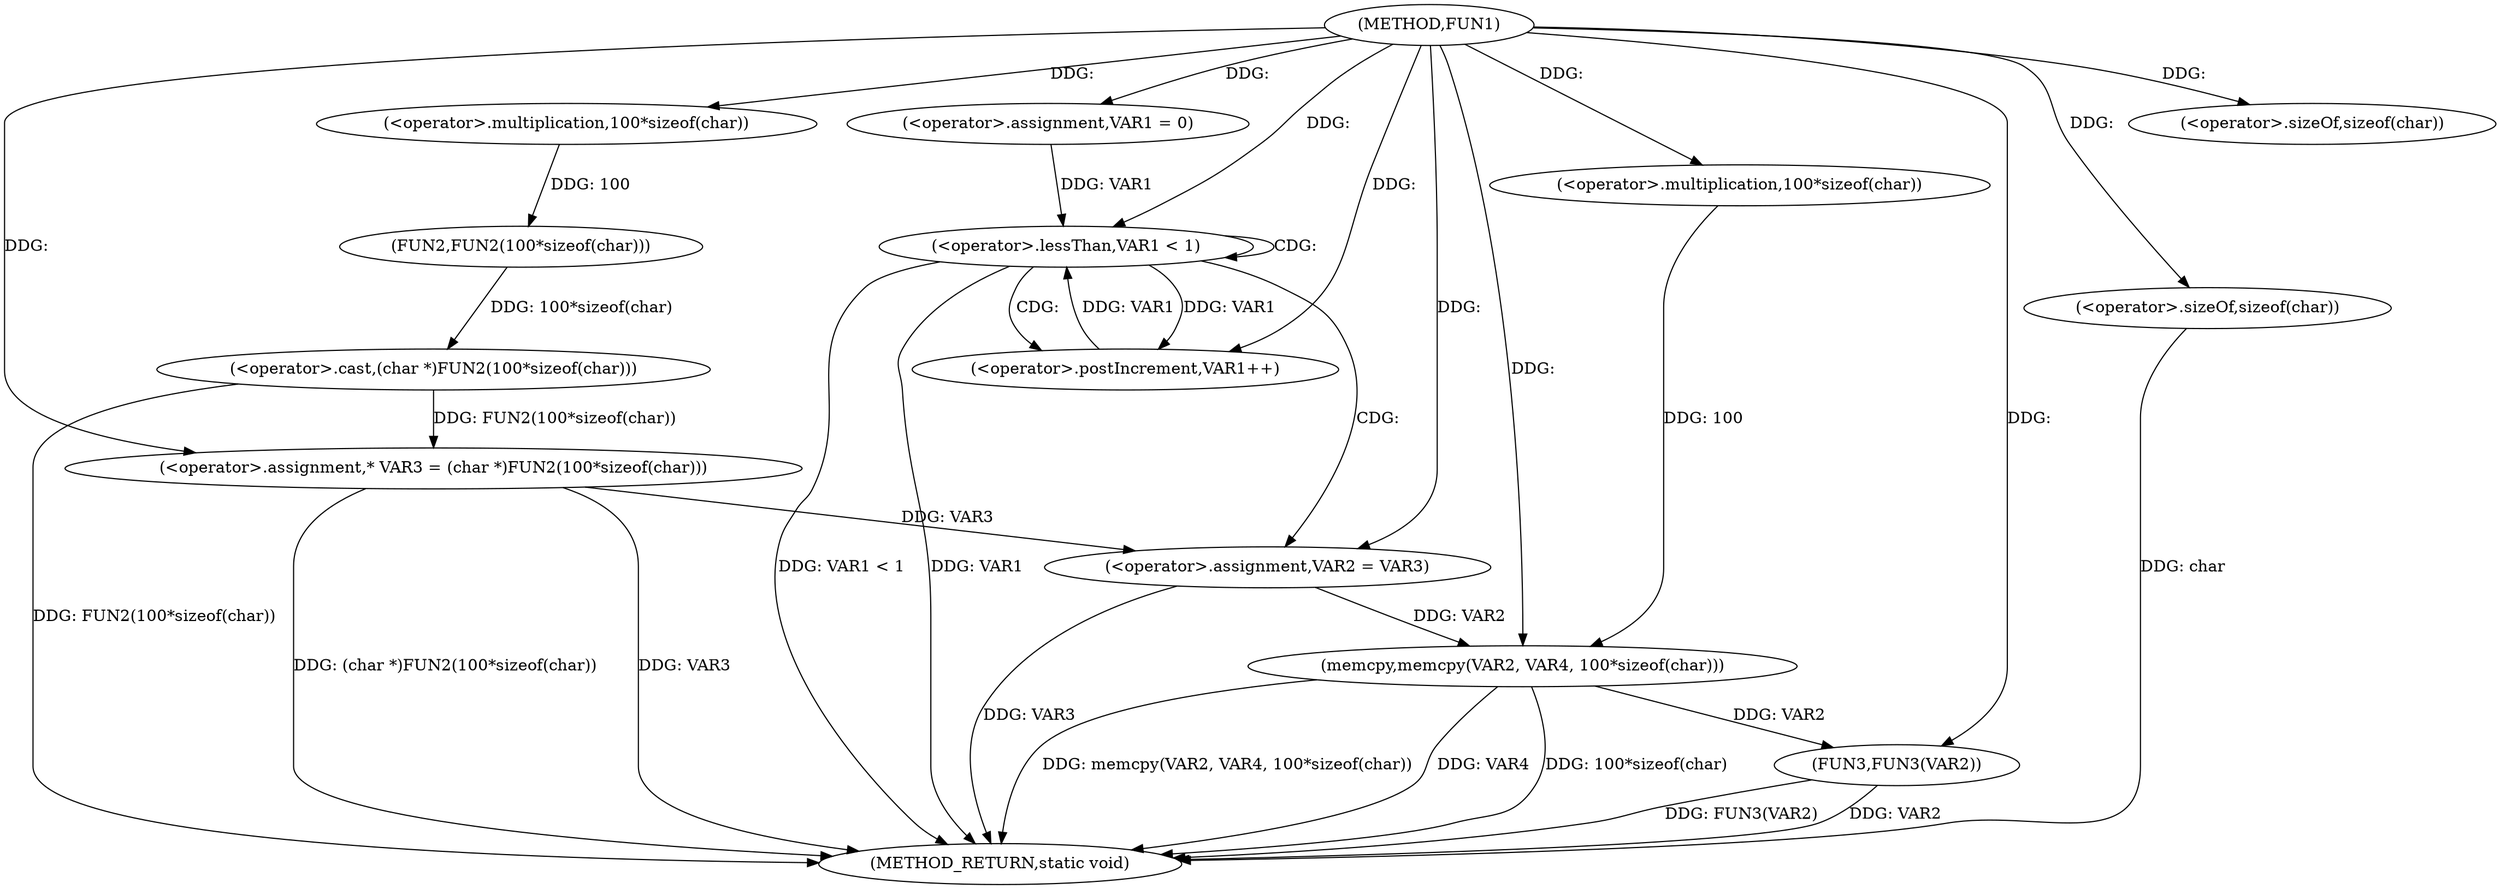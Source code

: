 digraph FUN1 {  
"1000100" [label = "(METHOD,FUN1)" ]
"1000138" [label = "(METHOD_RETURN,static void)" ]
"1000105" [label = "(<operator>.assignment,* VAR3 = (char *)FUN2(100*sizeof(char)))" ]
"1000107" [label = "(<operator>.cast,(char *)FUN2(100*sizeof(char)))" ]
"1000109" [label = "(FUN2,FUN2(100*sizeof(char)))" ]
"1000110" [label = "(<operator>.multiplication,100*sizeof(char))" ]
"1000112" [label = "(<operator>.sizeOf,sizeof(char))" ]
"1000115" [label = "(<operator>.assignment,VAR1 = 0)" ]
"1000118" [label = "(<operator>.lessThan,VAR1 < 1)" ]
"1000121" [label = "(<operator>.postIncrement,VAR1++)" ]
"1000124" [label = "(<operator>.assignment,VAR2 = VAR3)" ]
"1000129" [label = "(memcpy,memcpy(VAR2, VAR4, 100*sizeof(char)))" ]
"1000132" [label = "(<operator>.multiplication,100*sizeof(char))" ]
"1000134" [label = "(<operator>.sizeOf,sizeof(char))" ]
"1000136" [label = "(FUN3,FUN3(VAR2))" ]
  "1000124" -> "1000138"  [ label = "DDG: VAR3"] 
  "1000105" -> "1000138"  [ label = "DDG: (char *)FUN2(100*sizeof(char))"] 
  "1000129" -> "1000138"  [ label = "DDG: 100*sizeof(char)"] 
  "1000118" -> "1000138"  [ label = "DDG: VAR1 < 1"] 
  "1000134" -> "1000138"  [ label = "DDG: char"] 
  "1000136" -> "1000138"  [ label = "DDG: FUN3(VAR2)"] 
  "1000118" -> "1000138"  [ label = "DDG: VAR1"] 
  "1000129" -> "1000138"  [ label = "DDG: memcpy(VAR2, VAR4, 100*sizeof(char))"] 
  "1000136" -> "1000138"  [ label = "DDG: VAR2"] 
  "1000105" -> "1000138"  [ label = "DDG: VAR3"] 
  "1000107" -> "1000138"  [ label = "DDG: FUN2(100*sizeof(char))"] 
  "1000129" -> "1000138"  [ label = "DDG: VAR4"] 
  "1000107" -> "1000105"  [ label = "DDG: FUN2(100*sizeof(char))"] 
  "1000100" -> "1000105"  [ label = "DDG: "] 
  "1000109" -> "1000107"  [ label = "DDG: 100*sizeof(char)"] 
  "1000110" -> "1000109"  [ label = "DDG: 100"] 
  "1000100" -> "1000110"  [ label = "DDG: "] 
  "1000100" -> "1000112"  [ label = "DDG: "] 
  "1000100" -> "1000115"  [ label = "DDG: "] 
  "1000121" -> "1000118"  [ label = "DDG: VAR1"] 
  "1000115" -> "1000118"  [ label = "DDG: VAR1"] 
  "1000100" -> "1000118"  [ label = "DDG: "] 
  "1000118" -> "1000121"  [ label = "DDG: VAR1"] 
  "1000100" -> "1000121"  [ label = "DDG: "] 
  "1000105" -> "1000124"  [ label = "DDG: VAR3"] 
  "1000100" -> "1000124"  [ label = "DDG: "] 
  "1000124" -> "1000129"  [ label = "DDG: VAR2"] 
  "1000100" -> "1000129"  [ label = "DDG: "] 
  "1000132" -> "1000129"  [ label = "DDG: 100"] 
  "1000100" -> "1000132"  [ label = "DDG: "] 
  "1000100" -> "1000134"  [ label = "DDG: "] 
  "1000129" -> "1000136"  [ label = "DDG: VAR2"] 
  "1000100" -> "1000136"  [ label = "DDG: "] 
  "1000118" -> "1000121"  [ label = "CDG: "] 
  "1000118" -> "1000124"  [ label = "CDG: "] 
  "1000118" -> "1000118"  [ label = "CDG: "] 
}
